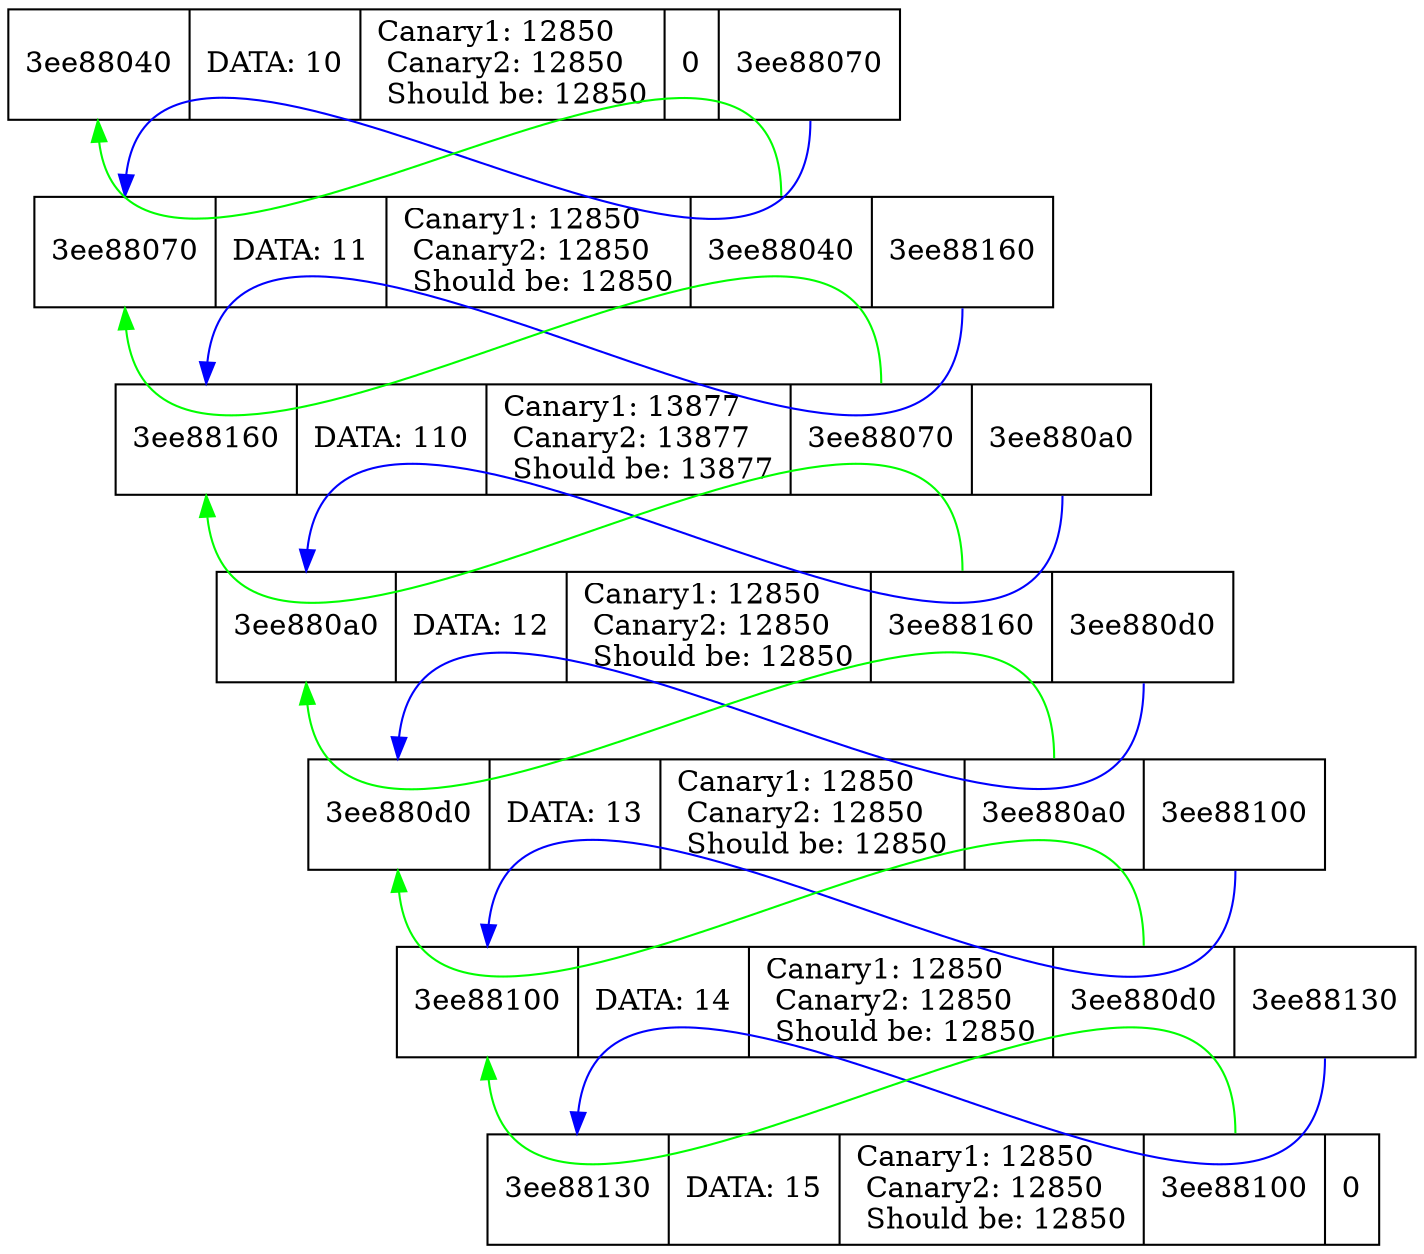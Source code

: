 digraph G {
Node3ee88040
[shape = record, color = black,  label = " <adr> 3ee88040 | DATA: 10 |  Canary1:   12850 \l Canary2:   12850 \l Should be: 12850 | <pr>  0 | <nx> 3ee88070"];
Node3ee88040 : <nx> -> Node3ee88070 : <adr> [color = blue];
Node3ee88070
[shape = record, color = black,  label = " <adr> 3ee88070 | DATA: 11 |  Canary1:   12850 \l Canary2:   12850 \l Should be: 12850 | <pr>  3ee88040 | <nx> 3ee88160"];
Node3ee88070 : <pr> -> Node3ee88040 : <adr> [color = green];
Node3ee88070 : <nx> -> Node3ee88160 : <adr> [color = blue];
Node3ee88160
[shape = record, color = black,  label = " <adr> 3ee88160 | DATA: 110 |  Canary1:   13877 \l Canary2:   13877 \l Should be: 13877 | <pr>  3ee88070 | <nx> 3ee880a0"];
Node3ee88160 : <pr> -> Node3ee88070 : <adr> [color = green];
Node3ee88160 : <nx> -> Node3ee880a0 : <adr> [color = blue];
Node3ee880a0
[shape = record, color = black,  label = " <adr> 3ee880a0 | DATA: 12 |  Canary1:   12850 \l Canary2:   12850 \l Should be: 12850 | <pr>  3ee88160 | <nx> 3ee880d0"];
Node3ee880a0 : <pr> -> Node3ee88160 : <adr> [color = green];
Node3ee880a0 : <nx> -> Node3ee880d0 : <adr> [color = blue];
Node3ee880d0
[shape = record, color = black,  label = " <adr> 3ee880d0 | DATA: 13 |  Canary1:   12850 \l Canary2:   12850 \l Should be: 12850 | <pr>  3ee880a0 | <nx> 3ee88100"];
Node3ee880d0 : <pr> -> Node3ee880a0 : <adr> [color = green];
Node3ee880d0 : <nx> -> Node3ee88100 : <adr> [color = blue];
Node3ee88100
[shape = record, color = black,  label = " <adr> 3ee88100 | DATA: 14 |  Canary1:   12850 \l Canary2:   12850 \l Should be: 12850 | <pr>  3ee880d0 | <nx> 3ee88130"];
Node3ee88100 : <pr> -> Node3ee880d0 : <adr> [color = green];
Node3ee88100 : <nx> -> Node3ee88130 : <adr> [color = blue];
Node3ee88130
[shape = record, color = black,  label = " <adr> 3ee88130 | DATA: 15 |  Canary1:   12850 \l Canary2:   12850 \l Should be: 12850 | <pr>  3ee88100 | <nx> 0"];
Node3ee88130 : <pr> -> Node3ee88100 : <adr> [color = green];

}
